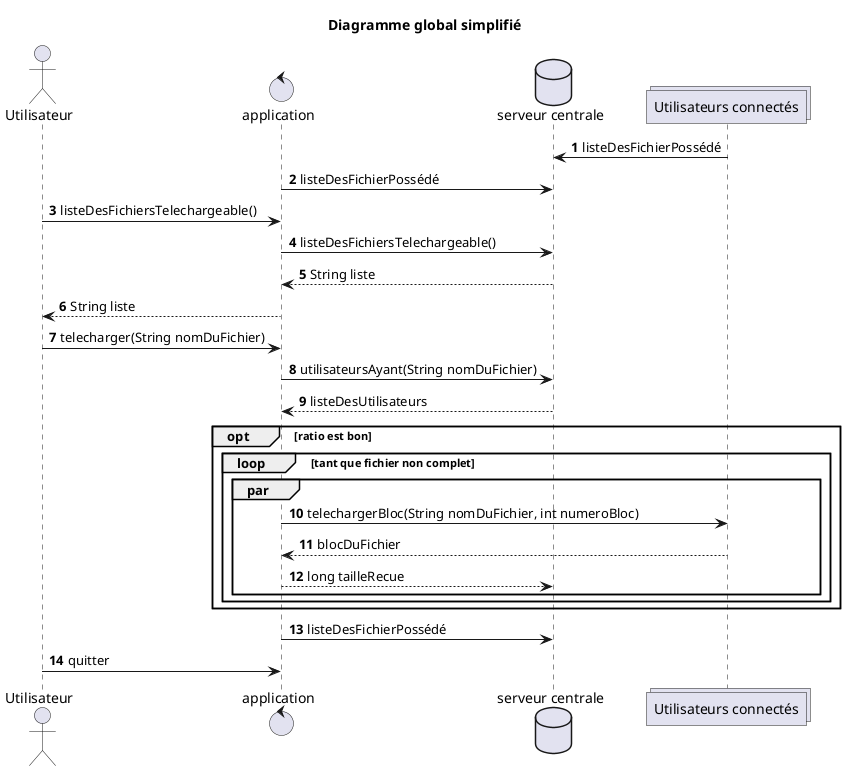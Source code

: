 @startuml

'acteurs
actor "Utilisateur" as u
control "application" as a
database "serveur centrale" as d
collections "Utilisateurs connectés" as u2

'parametres
title Diagramme global simplifié
autonumber 

'actions
u2 -> d : listeDesFichierPossédé
a -> d : listeDesFichierPossédé
u -> a : listeDesFichiersTelechargeable()
a -> d : listeDesFichiersTelechargeable()
d --> a : String liste
a --> u : String liste
u -> a : telecharger(String nomDuFichier)
a -> d : utilisateursAyant(String nomDuFichier)
d --> a : listeDesUtilisateurs
opt ratio est bon
    loop tant que fichier non complet
        par 
            a -> u2 : telechargerBloc(String nomDuFichier, int numeroBloc)
            u2 --> a : blocDuFichier
            a --> d : long tailleRecue
        end
    end
end
a -> d : listeDesFichierPossédé
u -> a : quitter


@enduml